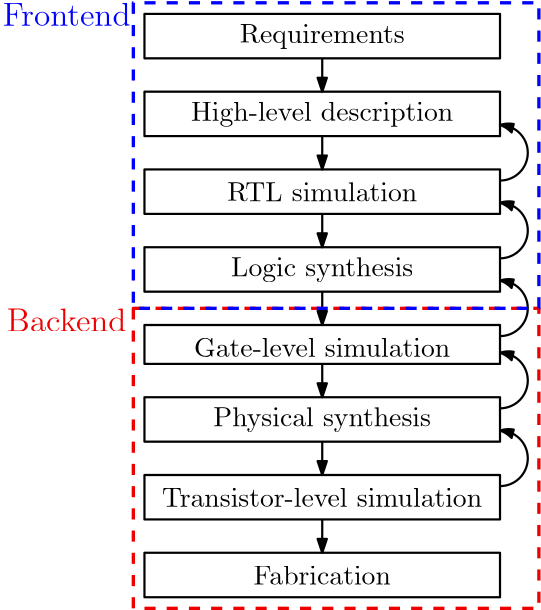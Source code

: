 <?xml version="1.0"?>
<!DOCTYPE ipe SYSTEM "ipe.dtd">
<ipe version="70206" creator="Ipe 7.2.7">
<info created="D:20190821232134" modified="D:20190821235100"/>
<ipestyle name="basic">
<symbol name="arrow/arc(spx)">
<path stroke="sym-stroke" fill="sym-stroke" pen="sym-pen">
0 0 m
-1 0.333 l
-1 -0.333 l
h
</path>
</symbol>
<symbol name="arrow/farc(spx)">
<path stroke="sym-stroke" fill="white" pen="sym-pen">
0 0 m
-1 0.333 l
-1 -0.333 l
h
</path>
</symbol>
<symbol name="arrow/ptarc(spx)">
<path stroke="sym-stroke" fill="sym-stroke" pen="sym-pen">
0 0 m
-1 0.333 l
-0.8 0 l
-1 -0.333 l
h
</path>
</symbol>
<symbol name="arrow/fptarc(spx)">
<path stroke="sym-stroke" fill="white" pen="sym-pen">
0 0 m
-1 0.333 l
-0.8 0 l
-1 -0.333 l
h
</path>
</symbol>
<symbol name="mark/circle(sx)" transformations="translations">
<path fill="sym-stroke">
0.6 0 0 0.6 0 0 e
0.4 0 0 0.4 0 0 e
</path>
</symbol>
<symbol name="mark/disk(sx)" transformations="translations">
<path fill="sym-stroke">
0.6 0 0 0.6 0 0 e
</path>
</symbol>
<symbol name="mark/fdisk(sfx)" transformations="translations">
<group>
<path fill="sym-fill">
0.5 0 0 0.5 0 0 e
</path>
<path fill="sym-stroke" fillrule="eofill">
0.6 0 0 0.6 0 0 e
0.4 0 0 0.4 0 0 e
</path>
</group>
</symbol>
<symbol name="mark/box(sx)" transformations="translations">
<path fill="sym-stroke" fillrule="eofill">
-0.6 -0.6 m
0.6 -0.6 l
0.6 0.6 l
-0.6 0.6 l
h
-0.4 -0.4 m
0.4 -0.4 l
0.4 0.4 l
-0.4 0.4 l
h
</path>
</symbol>
<symbol name="mark/square(sx)" transformations="translations">
<path fill="sym-stroke">
-0.6 -0.6 m
0.6 -0.6 l
0.6 0.6 l
-0.6 0.6 l
h
</path>
</symbol>
<symbol name="mark/fsquare(sfx)" transformations="translations">
<group>
<path fill="sym-fill">
-0.5 -0.5 m
0.5 -0.5 l
0.5 0.5 l
-0.5 0.5 l
h
</path>
<path fill="sym-stroke" fillrule="eofill">
-0.6 -0.6 m
0.6 -0.6 l
0.6 0.6 l
-0.6 0.6 l
h
-0.4 -0.4 m
0.4 -0.4 l
0.4 0.4 l
-0.4 0.4 l
h
</path>
</group>
</symbol>
<symbol name="mark/cross(sx)" transformations="translations">
<group>
<path fill="sym-stroke">
-0.43 -0.57 m
0.57 0.43 l
0.43 0.57 l
-0.57 -0.43 l
h
</path>
<path fill="sym-stroke">
-0.43 0.57 m
0.57 -0.43 l
0.43 -0.57 l
-0.57 0.43 l
h
</path>
</group>
</symbol>
<symbol name="arrow/fnormal(spx)">
<path stroke="sym-stroke" fill="white" pen="sym-pen">
0 0 m
-1 0.333 l
-1 -0.333 l
h
</path>
</symbol>
<symbol name="arrow/pointed(spx)">
<path stroke="sym-stroke" fill="sym-stroke" pen="sym-pen">
0 0 m
-1 0.333 l
-0.8 0 l
-1 -0.333 l
h
</path>
</symbol>
<symbol name="arrow/fpointed(spx)">
<path stroke="sym-stroke" fill="white" pen="sym-pen">
0 0 m
-1 0.333 l
-0.8 0 l
-1 -0.333 l
h
</path>
</symbol>
<symbol name="arrow/linear(spx)">
<path stroke="sym-stroke" pen="sym-pen">
-1 0.333 m
0 0 l
-1 -0.333 l
</path>
</symbol>
<symbol name="arrow/fdouble(spx)">
<path stroke="sym-stroke" fill="white" pen="sym-pen">
0 0 m
-1 0.333 l
-1 -0.333 l
h
-1 0 m
-2 0.333 l
-2 -0.333 l
h
</path>
</symbol>
<symbol name="arrow/double(spx)">
<path stroke="sym-stroke" fill="sym-stroke" pen="sym-pen">
0 0 m
-1 0.333 l
-1 -0.333 l
h
-1 0 m
-2 0.333 l
-2 -0.333 l
h
</path>
</symbol>
<pen name="heavier" value="0.8"/>
<pen name="fat" value="1.2"/>
<pen name="ultrafat" value="2"/>
<symbolsize name="large" value="5"/>
<symbolsize name="small" value="2"/>
<symbolsize name="tiny" value="1.1"/>
<arrowsize name="large" value="10"/>
<arrowsize name="small" value="5"/>
<arrowsize name="tiny" value="3"/>
<color name="red1" value="1 0 0"/>
<color name="red2" value="0.933 0 0"/>
<color name="red3" value="0.804 0 0"/>
<color name="red4" value="0.545 0 0"/>
<color name="green1" value="0 1 0"/>
<color name="green2" value="0 0.933 0"/>
<color name="green3" value="0 0.804 0"/>
<color name="green4" value="0 0.545 0"/>
<color name="green" value="0 1 0"/>
<color name="blue1" value="0 0 1"/>
<color name="blue2" value="0 0 0.933"/>
<color name="blue3" value="0 0 0.804"/>
<color name="blue4" value="0 0 0.545"/>
<color name="yellow" value="1 1 0"/>
<color name="orange" value="1 0.647 0"/>
<color name="gold" value="1 0.843 0"/>
<color name="purple" value="0.627 0.125 0.941"/>
<color name="gray" value="0.745"/>
<color name="brown" value="0.647 0.165 0.165"/>
<color name="navy" value="0 0 0.502"/>
<color name="pink" value="1 0.753 0.796"/>
<color name="seagreen" value="0.18 0.545 0.341"/>
<color name="turquoise" value="0.251 0.878 0.816"/>
<color name="violet" value="0.933 0.51 0.933"/>
<color name="darkblue" value="0 0 0.545"/>
<color name="darkcyan" value="0 0.545 0.545"/>
<color name="darkgray" value="0.663"/>
<color name="darkgreen" value="0 0.392 0"/>
<color name="darkmagenta" value="0.545 0 0.545"/>
<color name="darkorange" value="1 0.549 0"/>
<color name="darkred" value="0.545 0 0"/>
<color name="lightblue" value="0.678 0.847 0.902"/>
<color name="lightcyan" value="0.878 1 1"/>
<color name="lightgray" value="0.827"/>
<color name="lightgreen" value="0.565 0.933 0.565"/>
<color name="lightyellow" value="1 1 0.878"/>
<dashstyle name="dashed1" value="[1] 0"/>
<dashstyle name="dashed2" value="[2] 0"/>
<dashstyle name="dashed3" value="[4] 0"/>
<dashstyle name="dotted1" value="[1 1] 0"/>
<dashstyle name="dotted2" value="[1 2] 0"/>
<dashstyle name="dotted3" value="[1 3] 0"/>
<dashstyle name="dash dotted" value="[4 2 1 2] 0"/>
<dashstyle name="dash dot dotted" value="[4 2 1 2 1 2] 0"/>
<textsize name="large" value="\large"/>
<textsize name="Large" value="\Large"/>
<textsize name="LARGE" value="\LARGE"/>
<textsize name="huge" value="\huge"/>
<textsize name="Huge" value="\Huge"/>
<textsize name="small" value="\small"/>
<textsize name="footnote" value="\footnotesize"/>
<textsize name="tiny" value="\tiny"/>
<textstyle name="center" begin="\begin{center}" end="\end{center}"/>
<textstyle name="itemize" begin="\begin{itemize}" end="\end{itemize}"/>
<textstyle name="item" begin="\begin{itemize}\item{}" end="\end{itemize}"/>
<gridsize name="1 pts" value="1"/>
<gridsize name="2 pts" value="2"/>
<gridsize name="4 pts" value="4"/>
<gridsize name="8 pts (~3 mm)" value="8"/>
<gridsize name="16 pts (~6 mm)" value="16"/>
<gridsize name="32 pts (~12 mm)" value="32"/>
<gridsize name="10 pts (~3.5 mm)" value="10"/>
<gridsize name="20 pts (~7 mm)" value="20"/>
<gridsize name="14 pts (~5 mm)" value="14"/>
<gridsize name="28 pts (~10 mm)" value="28"/>
<gridsize name="56 pts (~20 mm)" value="56"/>
<anglesize name="90 deg" value="90"/>
<anglesize name="60 deg" value="60"/>
<anglesize name="45 deg" value="45"/>
<anglesize name="30 deg" value="30"/>
<anglesize name="22.5 deg" value="22.5"/>
<opacity name="10%" value="0.1"/>
<opacity name="30%" value="0.3"/>
<opacity name="50%" value="0.5"/>
<opacity name="75%" value="0.75"/>
<layout paper="200 224" origin="0 0" frame="200 224"/>
<tiling name="falling" angle="-60" step="4" width="1"/>
<tiling name="rising" angle="30" step="4" width="1"/>
</ipestyle>
<page>
<layer name="alpha"/>
<view layers="alpha" active="alpha"/>
<text layer="alpha" matrix="1 0 0 1 92 88" transformations="translations" pos="24 120" stroke="black" type="label" width="59.444" height="6.815" depth="1.93" halign="center" valign="center">Requirements</text>
<text matrix="1 0 0 1 92 4" transformations="translations" pos="24 120" stroke="black" type="label" width="65.615" height="6.926" depth="1.93" halign="center" valign="center">Logic synthesis</text>
<text matrix="1 0 0 1 92 -50" transformations="translations" pos="24 120" stroke="black" type="label" width="78.401" height="6.926" depth="1.93" halign="center" valign="center">Physical synthesis</text>
<text matrix="1 0 0 1 92 -78" transformations="translations" pos="24 120" stroke="black" type="label" width="115.345" height="6.918" depth="0" halign="center" valign="center">Transistor-level simulation</text>
<text matrix="1 0 0 1 92 -106" transformations="translations" pos="24 120" stroke="black" type="label" width="49.426" height="6.918" depth="0" halign="center" valign="center">Fabrication</text>
<path matrix="1 0 0 1 36 -26" stroke="black" pen="heavier">
16 48 m
16 32 l
144 32 l
144 48 l
h
</path>
<path matrix="1 0 0 1 36 2" stroke="black" pen="heavier">
16 48 m
16 32 l
144 32 l
144 48 l
h
</path>
<path matrix="1 0 0 1 36 -70" stroke="black" pen="heavier" arrow="normal/small">
80 104 m
80 92 l
</path>
<path matrix="1 0 0 1 28 30" stroke="black" pen="heavier" arrow="arc/small">
152 16 m
-10 0 0 -10 152 26 152 36 a
</path>
<path matrix="1 0 0 1 36 30" stroke="black" pen="heavier">
16 48 m
16 32 l
144 32 l
144 48 l
h
</path>
<path matrix="1 0 0 1 36 -42" stroke="black" pen="heavier" arrow="normal/small">
80 104 m
80 92 l
</path>
<path matrix="1 0 0 1 28 58" stroke="black" pen="heavier" arrow="arc/small">
152 16 m
-10 0 0 -10 152 26 152 36 a
</path>
<path stroke="black" pen="heavier">
52 104 m
52 90 l
180 90 l
180 104 l
h
</path>
<path matrix="1 0 0 1 36 -14" stroke="black" pen="heavier" arrow="normal/small">
80 104 m
80 92 l
</path>
<path matrix="1 0 0 1 28 84" stroke="black" pen="heavier" arrow="arc/small">
152 16 m
-10 0 0 -10 152 26 152 36 a
</path>
<path matrix="1 0 0 1 36 84" stroke="black" pen="heavier">
16 48 m
16 32 l
144 32 l
144 48 l
h
</path>
<path matrix="1 0 0 1 36 12" stroke="black" pen="heavier" arrow="normal/small">
80 104 m
80 92 l
</path>
<path matrix="1 0 0 1 28 112" stroke="black" pen="heavier" arrow="arc/small">
152 16 m
-10 0 0 -10 152 26 152 36 a
</path>
<path stroke="black" pen="heavier">
52 160 m
52 144 l
180 144 l
180 160 l
h
</path>
<path matrix="1 0 0 1 36 40" stroke="black" pen="heavier" arrow="normal/small">
80 104 m
80 92 l
</path>
<path matrix="1 0 0 1 28 140" stroke="black" pen="heavier" arrow="arc/small">
152 16 m
-10 0 0 -10 152 26 152 36 a
</path>
<path matrix="1 0 0 1 36 140" stroke="black" pen="heavier">
16 48 m
16 32 l
144 32 l
144 48 l
h
</path>
<path matrix="1 0 0 1 36 68" stroke="black" pen="heavier" arrow="normal/small">
80 104 m
80 92 l
</path>
<path matrix="1 0 0 1 36 168" stroke="black" pen="heavier">
16 48 m
16 32 l
144 32 l
144 48 l
h
</path>
<path matrix="1 0 0 1 36 96" stroke="black" pen="heavier" arrow="normal/small">
80 104 m
80 92 l
</path>
<text matrix="1 0 0 1 92 60" transformations="translations" pos="24 120" stroke="black" type="label" width="94.452" height="6.926" depth="1.93" halign="center" valign="center">High-level description</text>
<path stroke="red2" dash="dashed3" pen="fat">
48 110 m
48 2 l
194 2 l
194 110 l
h
</path>
<path stroke="blue1" dash="dashed3" pen="fat">
48 220 m
48 110 l
194 110 l
194 220 l
h
</path>
<text matrix="1 0 0 1 56 -8.151" transformations="translations" pos="-32 224" stroke="blue1" type="label" width="46.009" height="8.302" depth="0" halign="center" valign="center" size="large">Frontend</text>
<text matrix="1 0 0 1 56 89.849" transformations="translations" pos="-32 16" stroke="red2" type="label" width="43.082" height="8.302" depth="0" halign="center" valign="center" size="large">Backend</text>
<text matrix="1 0 0 1 92 32.0275" transformations="translations" pos="24 120" stroke="black" type="label" width="68.41" height="6.918" depth="0" halign="center" valign="center">RTL simulation</text>
<text matrix="1 0 0 1 92 -24" transformations="translations" pos="24 120" stroke="black" type="label" width="92.279" height="6.918" depth="0" halign="center" valign="center">Gate-level simulation</text>
</page>
</ipe>
